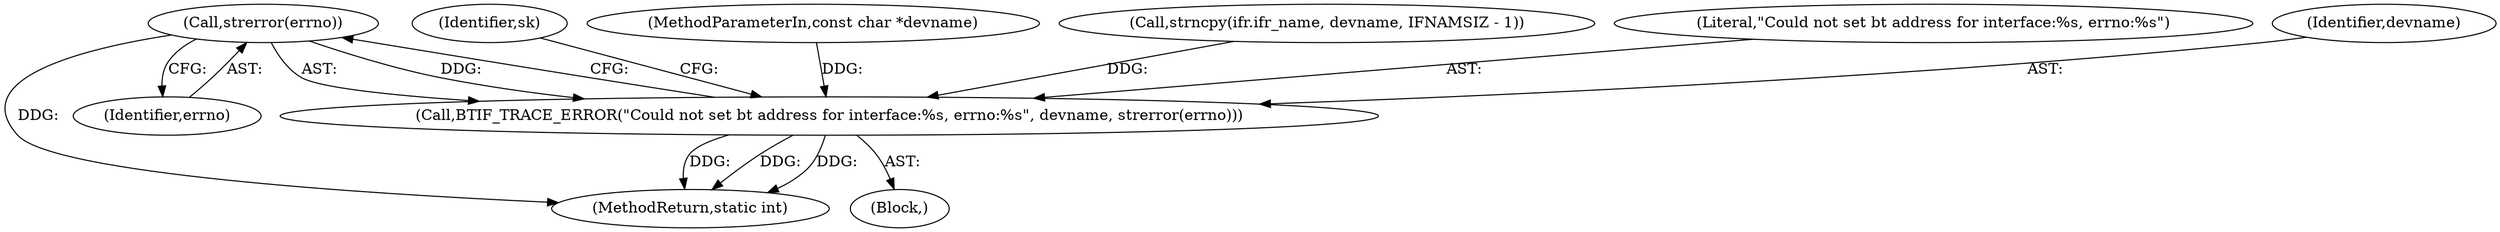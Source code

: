 digraph "0_Android_472271b153c5dc53c28beac55480a8d8434b2d5c_26@API" {
"1000216" [label="(Call,strerror(errno))"];
"1000213" [label="(Call,BTIF_TRACE_ERROR(\"Could not set bt address for interface:%s, errno:%s\", devname, strerror(errno)))"];
"1000213" [label="(Call,BTIF_TRACE_ERROR(\"Could not set bt address for interface:%s, errno:%s\", devname, strerror(errno)))"];
"1000216" [label="(Call,strerror(errno))"];
"1000219" [label="(Identifier,sk)"];
"1000102" [label="(MethodParameterIn,const char *devname)"];
"1000158" [label="(Call,strncpy(ifr.ifr_name, devname, IFNAMSIZ - 1))"];
"1000217" [label="(Identifier,errno)"];
"1000214" [label="(Literal,\"Could not set bt address for interface:%s, errno:%s\")"];
"1000215" [label="(Identifier,devname)"];
"1000212" [label="(Block,)"];
"1000278" [label="(MethodReturn,static int)"];
"1000216" -> "1000213"  [label="AST: "];
"1000216" -> "1000217"  [label="CFG: "];
"1000217" -> "1000216"  [label="AST: "];
"1000213" -> "1000216"  [label="CFG: "];
"1000216" -> "1000278"  [label="DDG: "];
"1000216" -> "1000213"  [label="DDG: "];
"1000213" -> "1000212"  [label="AST: "];
"1000214" -> "1000213"  [label="AST: "];
"1000215" -> "1000213"  [label="AST: "];
"1000219" -> "1000213"  [label="CFG: "];
"1000213" -> "1000278"  [label="DDG: "];
"1000213" -> "1000278"  [label="DDG: "];
"1000213" -> "1000278"  [label="DDG: "];
"1000158" -> "1000213"  [label="DDG: "];
"1000102" -> "1000213"  [label="DDG: "];
}
